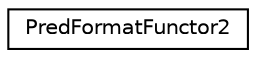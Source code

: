 digraph "Graphical Class Hierarchy"
{
  edge [fontname="Helvetica",fontsize="10",labelfontname="Helvetica",labelfontsize="10"];
  node [fontname="Helvetica",fontsize="10",shape=record];
  rankdir="LR";
  Node1 [label="PredFormatFunctor2",height=0.2,width=0.4,color="black", fillcolor="white", style="filled",URL="$struct_pred_format_functor2.html"];
}
